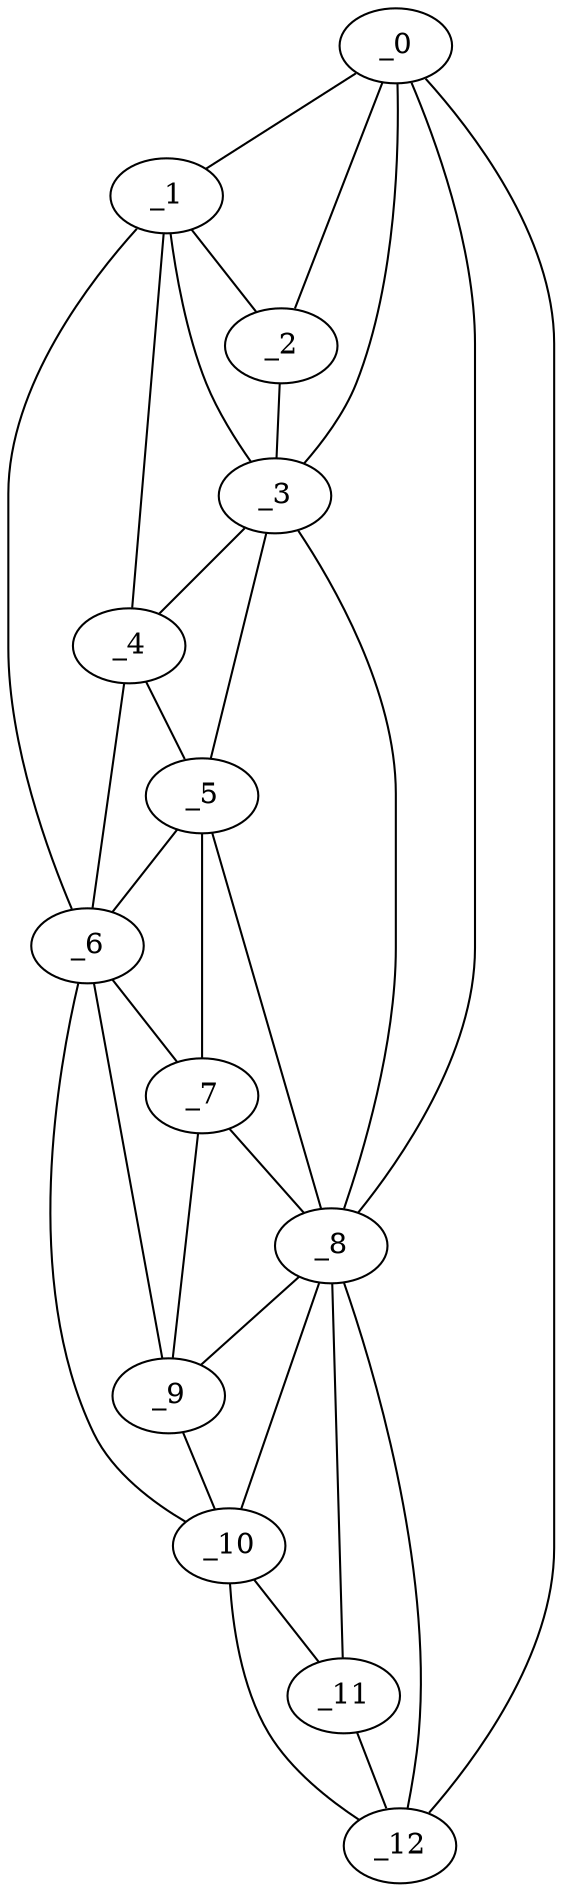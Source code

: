 graph "obj11__245.gxl" {
	_0	 [x=23,
		y=30];
	_1	 [x=31,
		y=20];
	_0 -- _1	 [valence=1];
	_2	 [x=31,
		y=24];
	_0 -- _2	 [valence=1];
	_3	 [x=43,
		y=25];
	_0 -- _3	 [valence=2];
	_8	 [x=72,
		y=30];
	_0 -- _8	 [valence=1];
	_12	 [x=118,
		y=36];
	_0 -- _12	 [valence=1];
	_1 -- _2	 [valence=2];
	_1 -- _3	 [valence=1];
	_4	 [x=48,
		y=23];
	_1 -- _4	 [valence=1];
	_6	 [x=53,
		y=19];
	_1 -- _6	 [valence=1];
	_2 -- _3	 [valence=2];
	_3 -- _4	 [valence=2];
	_5	 [x=52,
		y=25];
	_3 -- _5	 [valence=2];
	_3 -- _8	 [valence=1];
	_4 -- _5	 [valence=1];
	_4 -- _6	 [valence=2];
	_5 -- _6	 [valence=2];
	_7	 [x=64,
		y=23];
	_5 -- _7	 [valence=2];
	_5 -- _8	 [valence=2];
	_6 -- _7	 [valence=2];
	_9	 [x=80,
		y=23];
	_6 -- _9	 [valence=1];
	_10	 [x=97,
		y=24];
	_6 -- _10	 [valence=1];
	_7 -- _8	 [valence=2];
	_7 -- _9	 [valence=2];
	_8 -- _9	 [valence=1];
	_8 -- _10	 [valence=2];
	_11	 [x=105,
		y=29];
	_8 -- _11	 [valence=1];
	_8 -- _12	 [valence=2];
	_9 -- _10	 [valence=2];
	_10 -- _11	 [valence=2];
	_10 -- _12	 [valence=1];
	_11 -- _12	 [valence=2];
}
